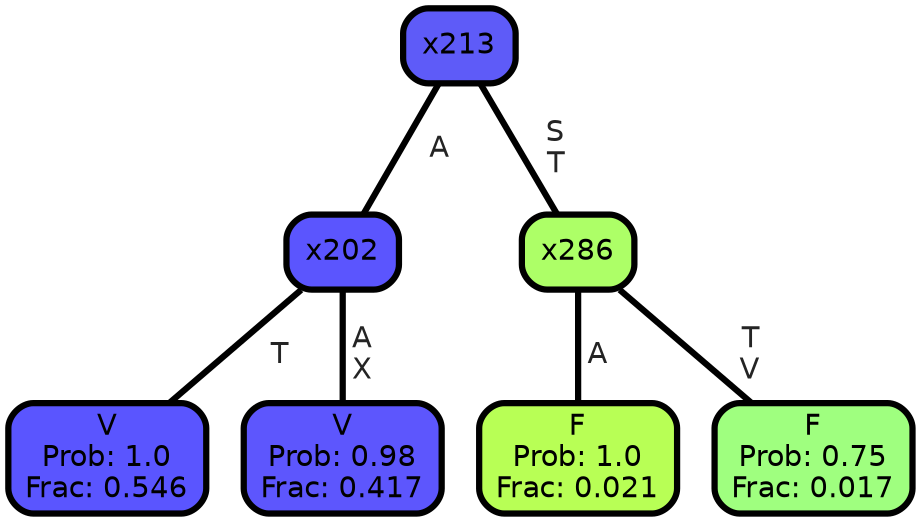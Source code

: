 graph Tree {
node [shape=box, style="filled, rounded",color="black",penwidth="3",fontcolor="black",                 fontname=helvetica] ;
graph [ranksep="0 equally", splines=straight,                 bgcolor=transparent, dpi=200] ;
edge [fontname=helvetica, fontweight=bold,fontcolor=grey14,color=black] ;
0 [label="V
Prob: 1.0
Frac: 0.546", fillcolor="#5a55ff"] ;
1 [label="x202", fillcolor="#5b55fe"] ;
2 [label="V
Prob: 0.98
Frac: 0.417", fillcolor="#5d56fd"] ;
3 [label="x213", fillcolor="#5e5bf8"] ;
4 [label="F
Prob: 1.0
Frac: 0.021", fillcolor="#b8ff55"] ;
5 [label="x286", fillcolor="#adff67"] ;
6 [label="F
Prob: 0.75
Frac: 0.017", fillcolor="#9fff7f"] ;
1 -- 0 [label=" T",penwidth=3] ;
1 -- 2 [label=" A\n X",penwidth=3] ;
3 -- 1 [label=" A",penwidth=3] ;
3 -- 5 [label=" S\n T",penwidth=3] ;
5 -- 4 [label=" A",penwidth=3] ;
5 -- 6 [label=" T\n V",penwidth=3] ;
{rank = same;}}